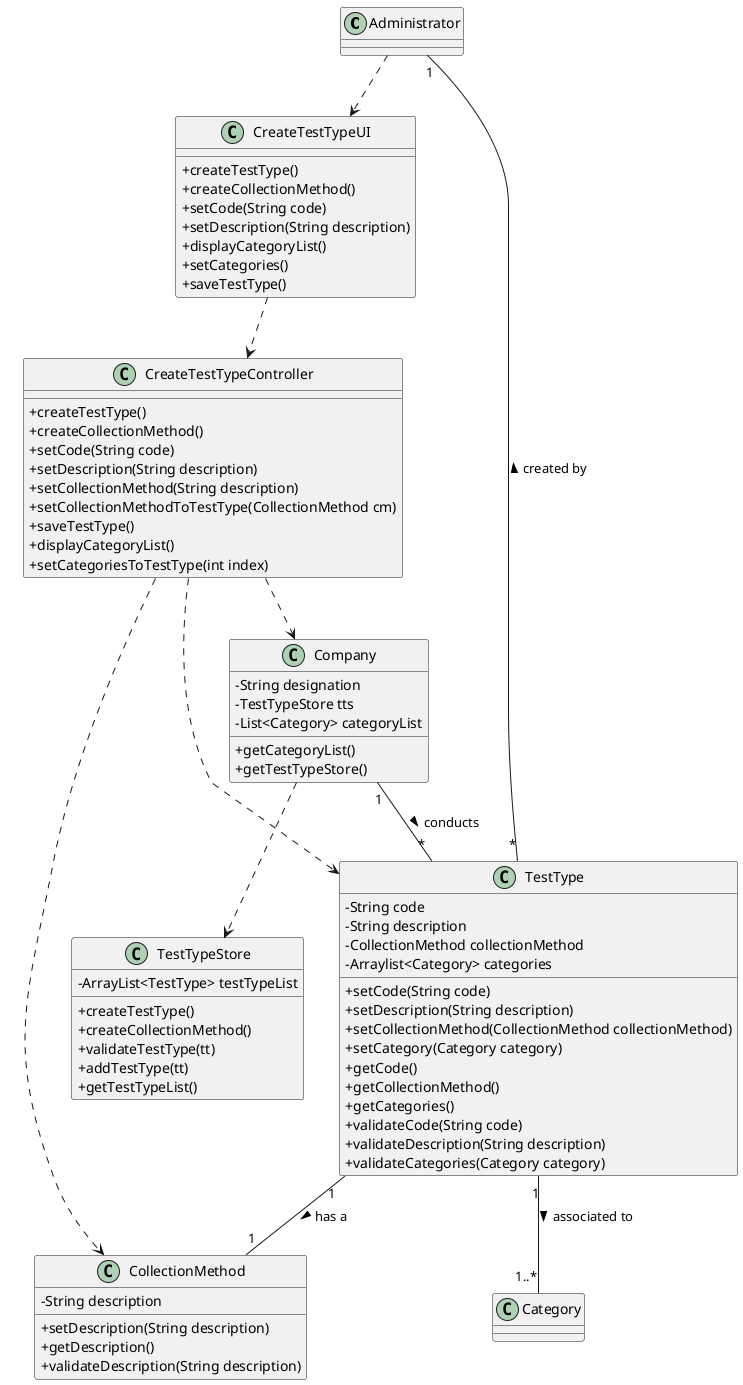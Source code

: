 @startuml

skinparam classAttributeIconSize 0

class Administrator
class CreateTestTypeUI {
+createTestType()
+createCollectionMethod()
+setCode(String code)
+setDescription(String description)
+displayCategoryList()
+setCategories()
+saveTestType()
}

class CreateTestTypeController {
+createTestType()
+createCollectionMethod()
+setCode(String code)
+setDescription(String description)
+setCollectionMethod(String description)
+setCollectionMethodToTestType(CollectionMethod cm)
+saveTestType()
+displayCategoryList()
+setCategoriesToTestType(int index)
}

class CollectionMethod {
-String description
+setDescription(String description)
+getDescription()
+validateDescription(String description)
}

class TestType {
-String code
-String description
-CollectionMethod collectionMethod
-Arraylist<Category> categories
+setCode(String code)
+setDescription(String description)
+setCollectionMethod(CollectionMethod collectionMethod)
+setCategory(Category category)
+getCode()
+getCollectionMethod()
+getCategories()
+validateCode(String code)
+validateDescription(String description)
+validateCategories(Category category)
}

class Company {
-String designation
-TestTypeStore tts
-List<Category> categoryList
+getCategoryList()
+getTestTypeStore()
}

class TestTypeStore {
-ArrayList<TestType> testTypeList
+createTestType()
+createCollectionMethod()
+validateTestType(tt)
+addTestType(tt)
+getTestTypeList()
}

Administrator ..> CreateTestTypeUI
CreateTestTypeUI ..> CreateTestTypeController
TestType "*"-up-"1" Administrator : created by >
Category "1..*"-up-"1" TestType  : associated to <
TestType "1"--"1" CollectionMethod : has a  >
Company "1"-down-"*" TestType : conducts >
CreateTestTypeController ..> Company
CreateTestTypeController ..> TestType
CreateTestTypeController ..> CollectionMethod
Company ..> TestTypeStore

@enduml